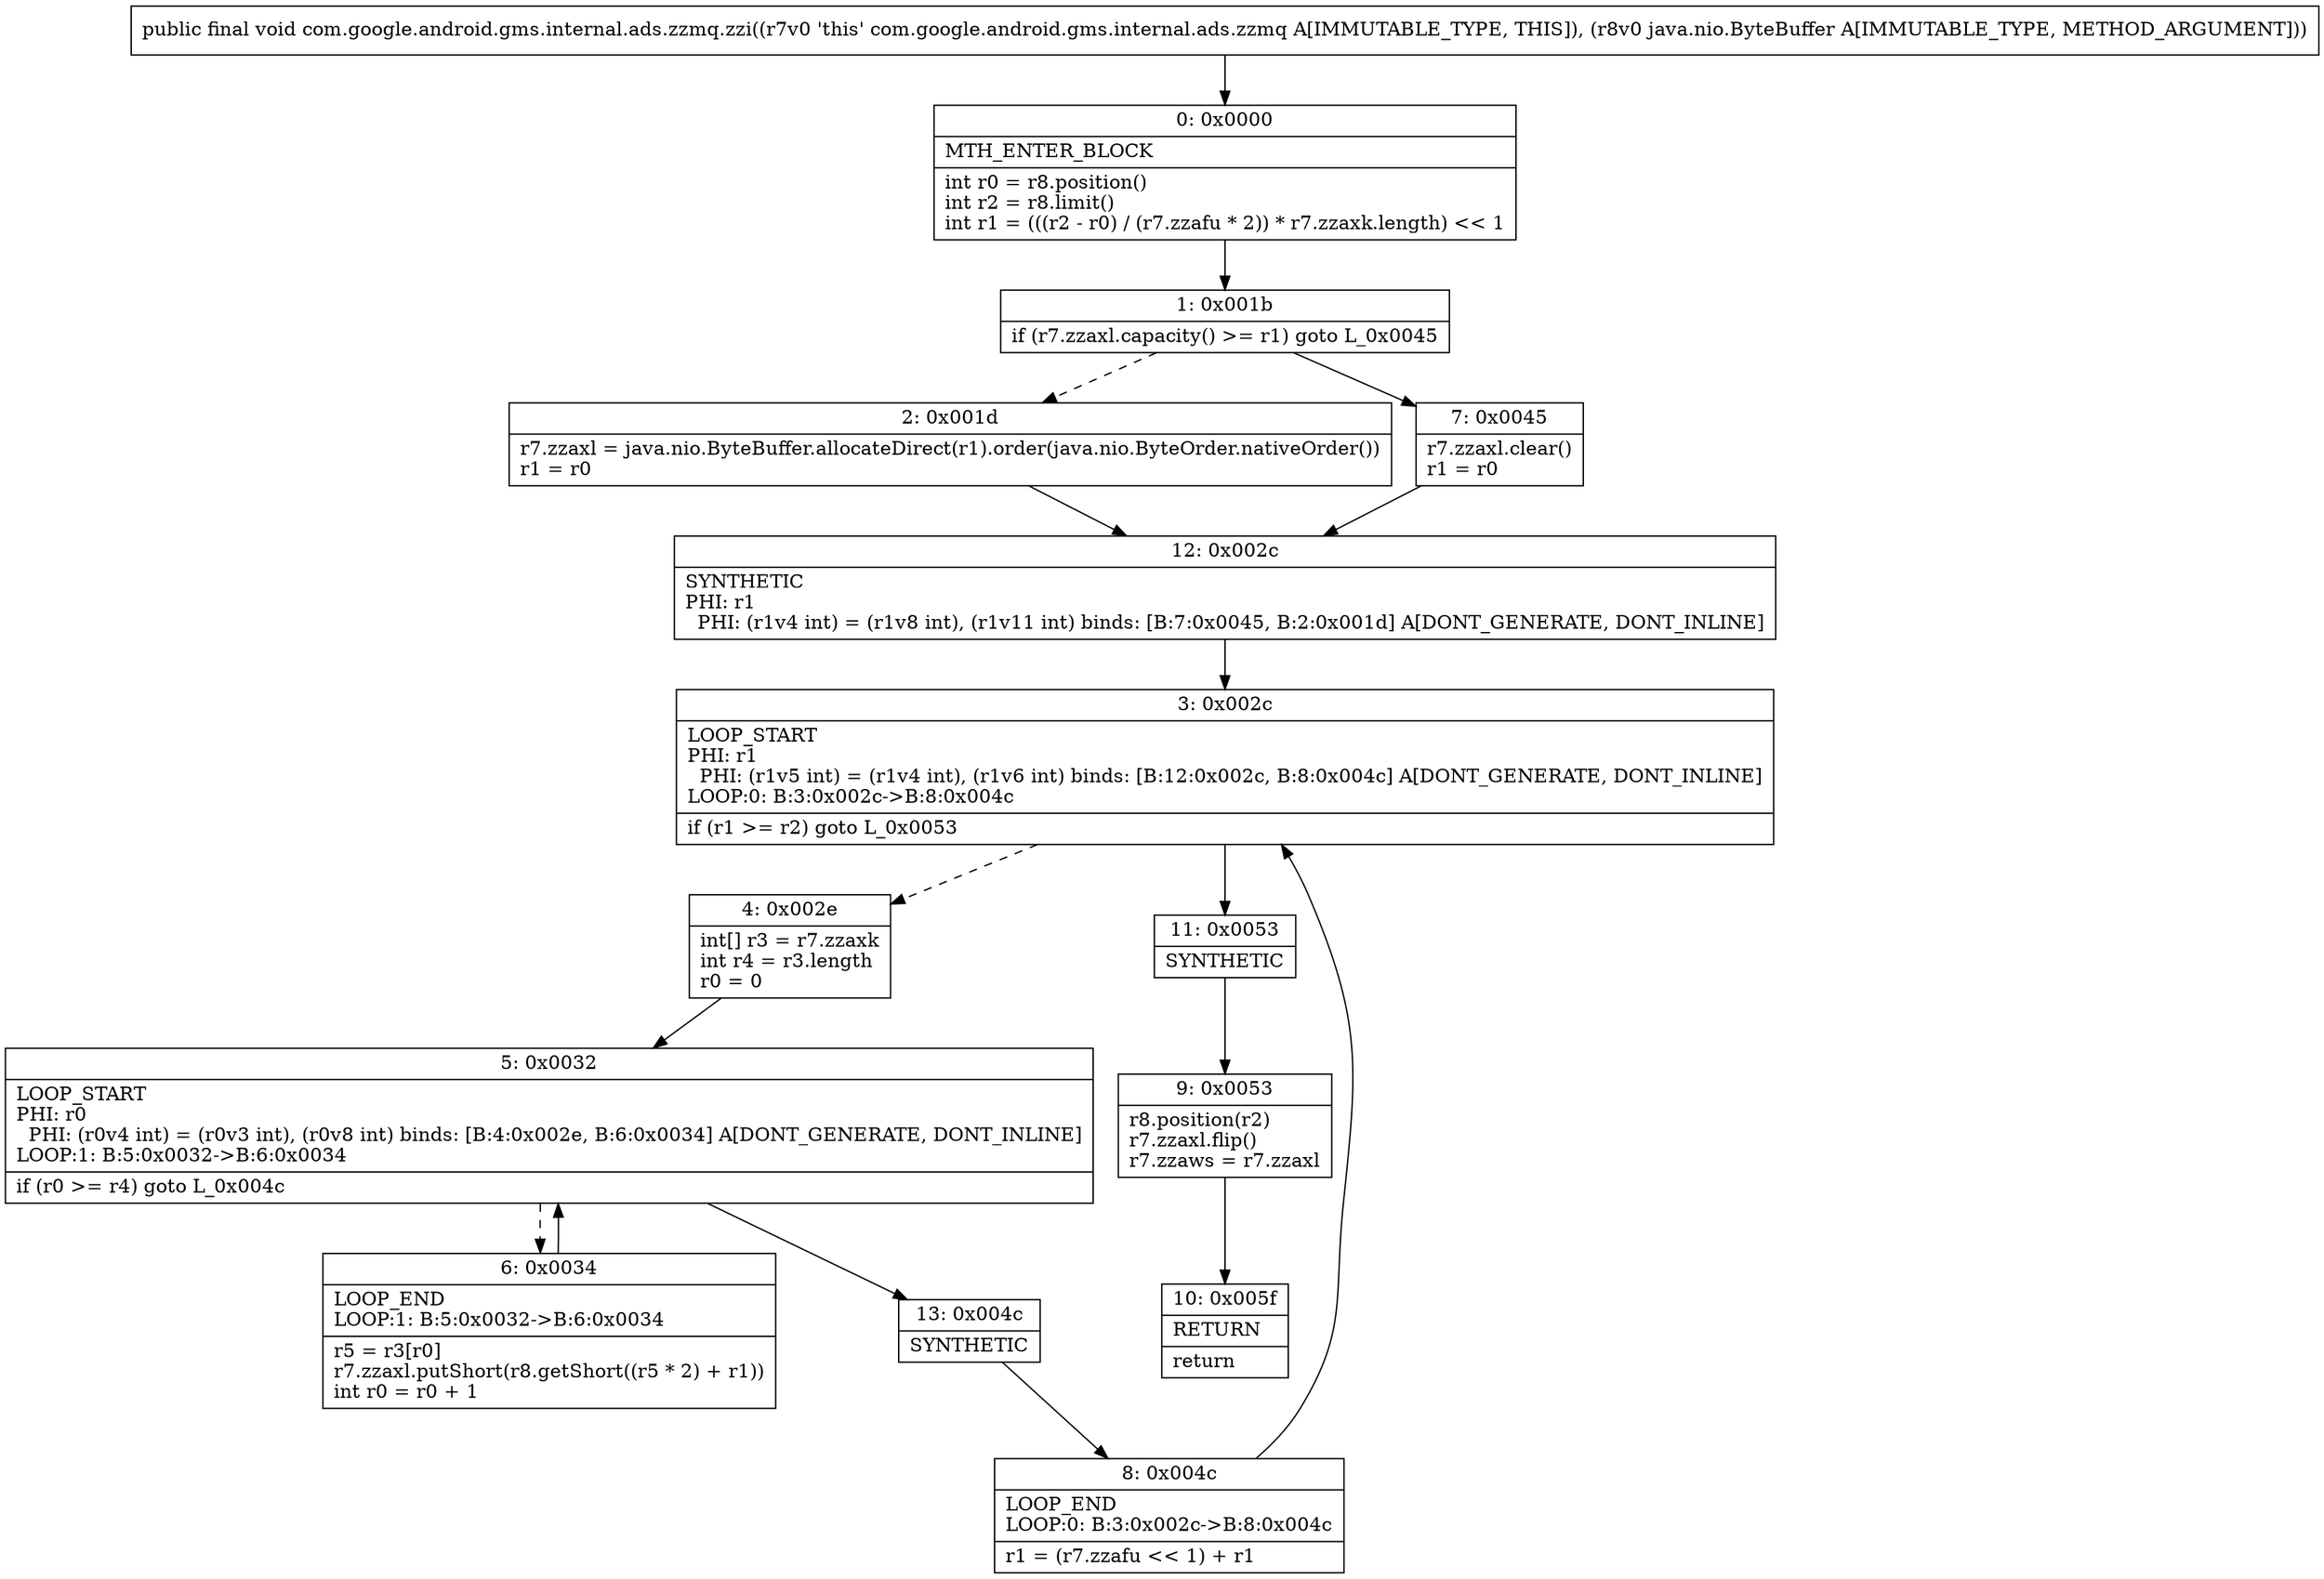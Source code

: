 digraph "CFG forcom.google.android.gms.internal.ads.zzmq.zzi(Ljava\/nio\/ByteBuffer;)V" {
Node_0 [shape=record,label="{0\:\ 0x0000|MTH_ENTER_BLOCK\l|int r0 = r8.position()\lint r2 = r8.limit()\lint r1 = (((r2 \- r0) \/ (r7.zzafu * 2)) * r7.zzaxk.length) \<\< 1\l}"];
Node_1 [shape=record,label="{1\:\ 0x001b|if (r7.zzaxl.capacity() \>= r1) goto L_0x0045\l}"];
Node_2 [shape=record,label="{2\:\ 0x001d|r7.zzaxl = java.nio.ByteBuffer.allocateDirect(r1).order(java.nio.ByteOrder.nativeOrder())\lr1 = r0\l}"];
Node_3 [shape=record,label="{3\:\ 0x002c|LOOP_START\lPHI: r1 \l  PHI: (r1v5 int) = (r1v4 int), (r1v6 int) binds: [B:12:0x002c, B:8:0x004c] A[DONT_GENERATE, DONT_INLINE]\lLOOP:0: B:3:0x002c\-\>B:8:0x004c\l|if (r1 \>= r2) goto L_0x0053\l}"];
Node_4 [shape=record,label="{4\:\ 0x002e|int[] r3 = r7.zzaxk\lint r4 = r3.length\lr0 = 0\l}"];
Node_5 [shape=record,label="{5\:\ 0x0032|LOOP_START\lPHI: r0 \l  PHI: (r0v4 int) = (r0v3 int), (r0v8 int) binds: [B:4:0x002e, B:6:0x0034] A[DONT_GENERATE, DONT_INLINE]\lLOOP:1: B:5:0x0032\-\>B:6:0x0034\l|if (r0 \>= r4) goto L_0x004c\l}"];
Node_6 [shape=record,label="{6\:\ 0x0034|LOOP_END\lLOOP:1: B:5:0x0032\-\>B:6:0x0034\l|r5 = r3[r0]\lr7.zzaxl.putShort(r8.getShort((r5 * 2) + r1))\lint r0 = r0 + 1\l}"];
Node_7 [shape=record,label="{7\:\ 0x0045|r7.zzaxl.clear()\lr1 = r0\l}"];
Node_8 [shape=record,label="{8\:\ 0x004c|LOOP_END\lLOOP:0: B:3:0x002c\-\>B:8:0x004c\l|r1 = (r7.zzafu \<\< 1) + r1\l}"];
Node_9 [shape=record,label="{9\:\ 0x0053|r8.position(r2)\lr7.zzaxl.flip()\lr7.zzaws = r7.zzaxl\l}"];
Node_10 [shape=record,label="{10\:\ 0x005f|RETURN\l|return\l}"];
Node_11 [shape=record,label="{11\:\ 0x0053|SYNTHETIC\l}"];
Node_12 [shape=record,label="{12\:\ 0x002c|SYNTHETIC\lPHI: r1 \l  PHI: (r1v4 int) = (r1v8 int), (r1v11 int) binds: [B:7:0x0045, B:2:0x001d] A[DONT_GENERATE, DONT_INLINE]\l}"];
Node_13 [shape=record,label="{13\:\ 0x004c|SYNTHETIC\l}"];
MethodNode[shape=record,label="{public final void com.google.android.gms.internal.ads.zzmq.zzi((r7v0 'this' com.google.android.gms.internal.ads.zzmq A[IMMUTABLE_TYPE, THIS]), (r8v0 java.nio.ByteBuffer A[IMMUTABLE_TYPE, METHOD_ARGUMENT])) }"];
MethodNode -> Node_0;
Node_0 -> Node_1;
Node_1 -> Node_2[style=dashed];
Node_1 -> Node_7;
Node_2 -> Node_12;
Node_3 -> Node_4[style=dashed];
Node_3 -> Node_11;
Node_4 -> Node_5;
Node_5 -> Node_6[style=dashed];
Node_5 -> Node_13;
Node_6 -> Node_5;
Node_7 -> Node_12;
Node_8 -> Node_3;
Node_9 -> Node_10;
Node_11 -> Node_9;
Node_12 -> Node_3;
Node_13 -> Node_8;
}

